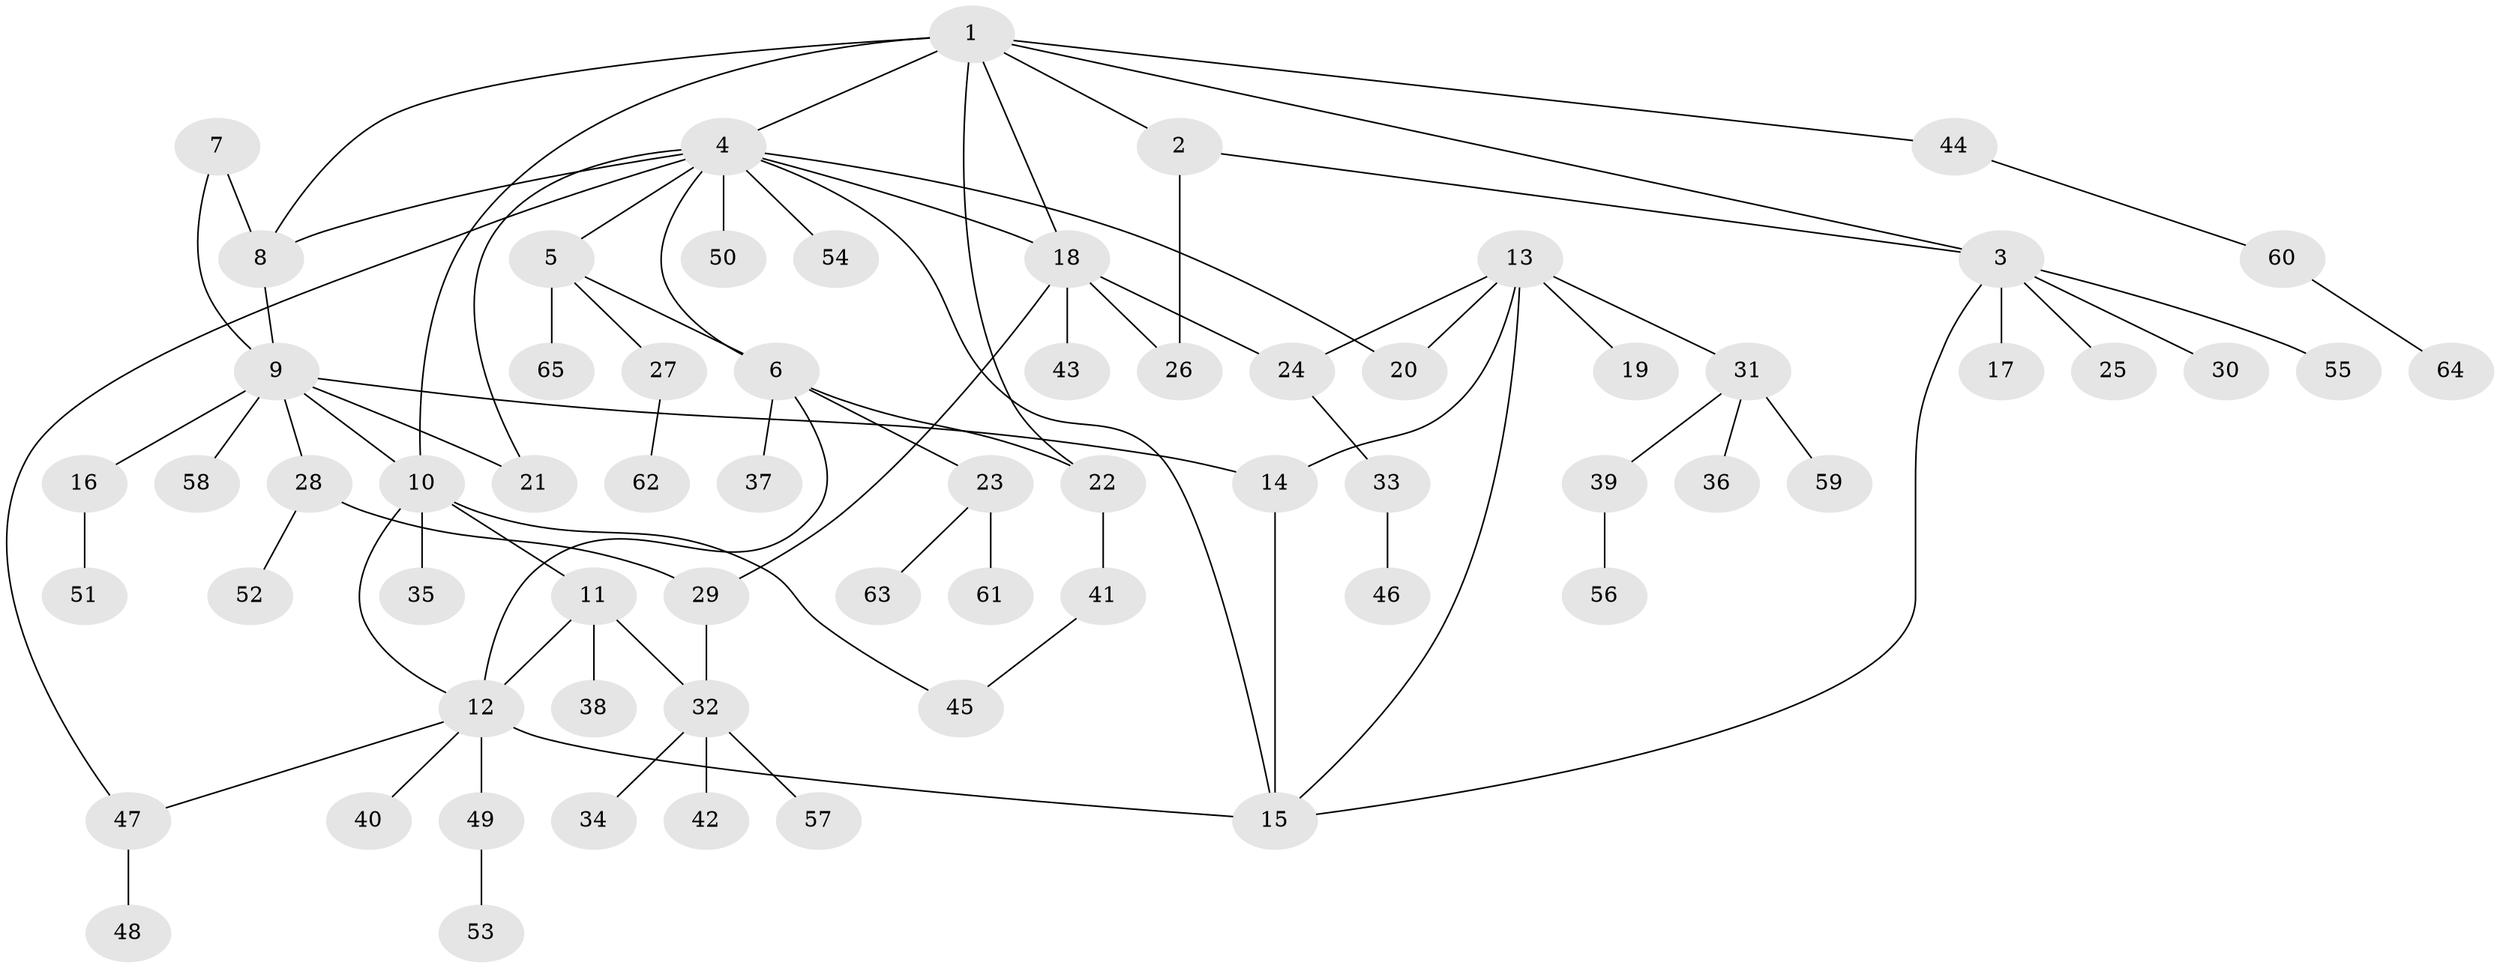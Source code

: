 // Generated by graph-tools (version 1.1) at 2025/37/03/09/25 02:37:25]
// undirected, 65 vertices, 85 edges
graph export_dot {
graph [start="1"]
  node [color=gray90,style=filled];
  1;
  2;
  3;
  4;
  5;
  6;
  7;
  8;
  9;
  10;
  11;
  12;
  13;
  14;
  15;
  16;
  17;
  18;
  19;
  20;
  21;
  22;
  23;
  24;
  25;
  26;
  27;
  28;
  29;
  30;
  31;
  32;
  33;
  34;
  35;
  36;
  37;
  38;
  39;
  40;
  41;
  42;
  43;
  44;
  45;
  46;
  47;
  48;
  49;
  50;
  51;
  52;
  53;
  54;
  55;
  56;
  57;
  58;
  59;
  60;
  61;
  62;
  63;
  64;
  65;
  1 -- 2;
  1 -- 3;
  1 -- 4;
  1 -- 8;
  1 -- 10;
  1 -- 18;
  1 -- 22;
  1 -- 44;
  2 -- 3;
  2 -- 26;
  3 -- 15;
  3 -- 17;
  3 -- 25;
  3 -- 30;
  3 -- 55;
  4 -- 5;
  4 -- 6;
  4 -- 8;
  4 -- 15;
  4 -- 18;
  4 -- 20;
  4 -- 21;
  4 -- 47;
  4 -- 50;
  4 -- 54;
  5 -- 6;
  5 -- 27;
  5 -- 65;
  6 -- 12;
  6 -- 22;
  6 -- 23;
  6 -- 37;
  7 -- 8;
  7 -- 9;
  8 -- 9;
  9 -- 10;
  9 -- 14;
  9 -- 16;
  9 -- 21;
  9 -- 28;
  9 -- 58;
  10 -- 11;
  10 -- 12;
  10 -- 35;
  10 -- 45;
  11 -- 12;
  11 -- 32;
  11 -- 38;
  12 -- 15;
  12 -- 40;
  12 -- 47;
  12 -- 49;
  13 -- 14;
  13 -- 15;
  13 -- 19;
  13 -- 20;
  13 -- 24;
  13 -- 31;
  14 -- 15;
  16 -- 51;
  18 -- 24;
  18 -- 26;
  18 -- 29;
  18 -- 43;
  22 -- 41;
  23 -- 61;
  23 -- 63;
  24 -- 33;
  27 -- 62;
  28 -- 29;
  28 -- 52;
  29 -- 32;
  31 -- 36;
  31 -- 39;
  31 -- 59;
  32 -- 34;
  32 -- 42;
  32 -- 57;
  33 -- 46;
  39 -- 56;
  41 -- 45;
  44 -- 60;
  47 -- 48;
  49 -- 53;
  60 -- 64;
}
